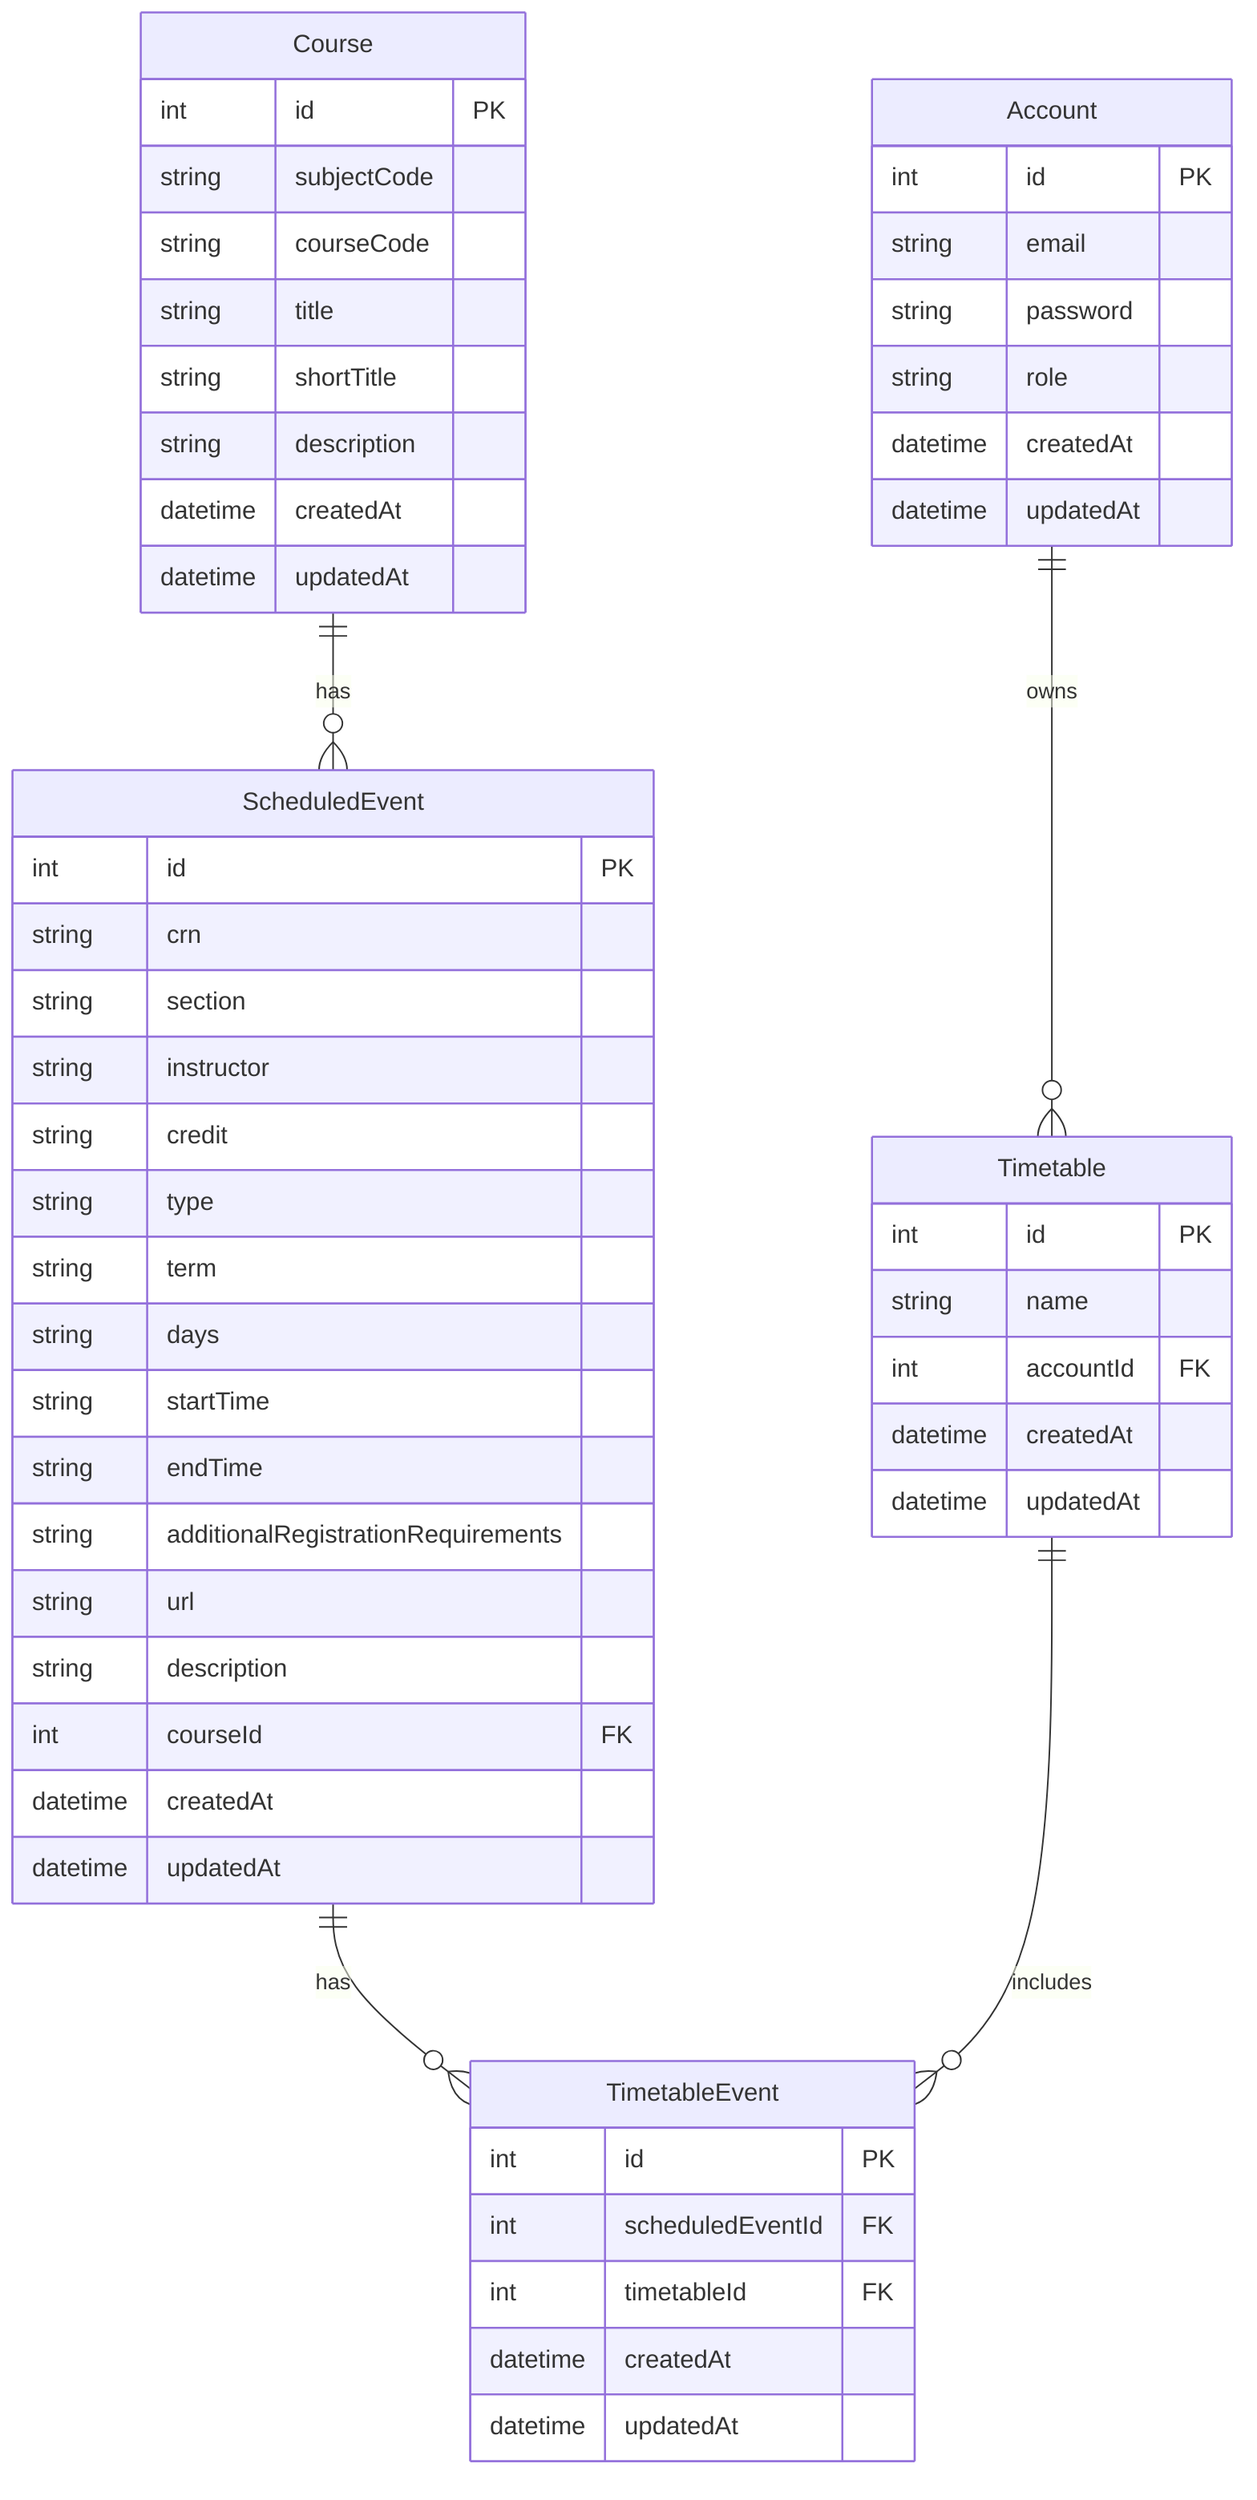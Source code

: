 erDiagram
    Course {
        int id PK
        string subjectCode
        string courseCode
        string title
        string shortTitle
        string description
        datetime createdAt
        datetime updatedAt
    }
    ScheduledEvent {
        int id PK
        string crn
        string section
        string instructor
        string credit
        string type
        string term
        string days
        string startTime
        string endTime
        string additionalRegistrationRequirements
        string url
        string description
        int courseId FK
        datetime createdAt
        datetime updatedAt
    }
    TimetableEvent {
        int id PK
        int scheduledEventId FK
        int timetableId FK
        datetime createdAt
        datetime updatedAt
    }
    Timetable {
        int id PK
        string name
        int accountId FK
        datetime createdAt
        datetime updatedAt
    }
    Account {
        int id PK
        string email
        string password
        string role
        datetime createdAt
        datetime updatedAt
    }

    Course ||--o{ ScheduledEvent : "has"
    ScheduledEvent ||--o{ TimetableEvent : "has"
    Timetable ||--o{ TimetableEvent : "includes"
    Account ||--o{ Timetable : "owns"